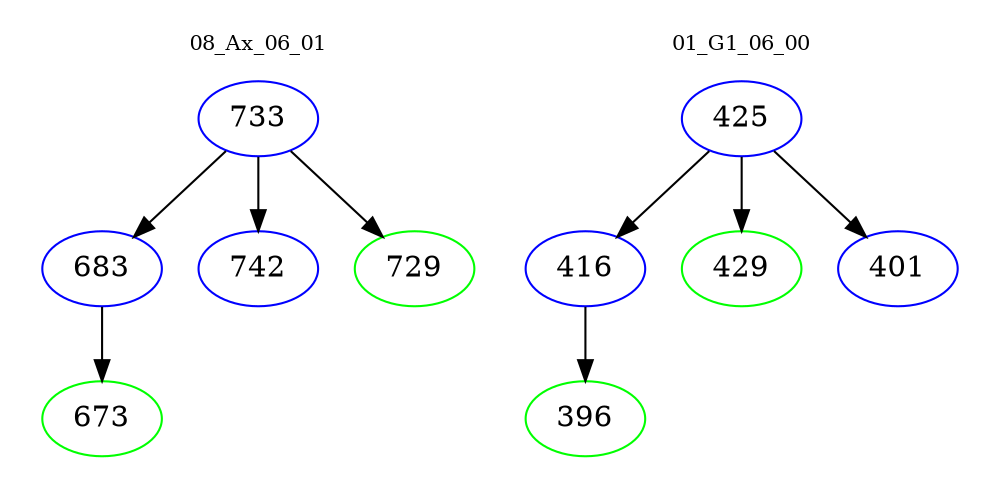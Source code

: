 digraph{
subgraph cluster_0 {
color = white
label = "08_Ax_06_01";
fontsize=10;
T0_733 [label="733", color="blue"]
T0_733 -> T0_683 [color="black"]
T0_683 [label="683", color="blue"]
T0_683 -> T0_673 [color="black"]
T0_673 [label="673", color="green"]
T0_733 -> T0_742 [color="black"]
T0_742 [label="742", color="blue"]
T0_733 -> T0_729 [color="black"]
T0_729 [label="729", color="green"]
}
subgraph cluster_1 {
color = white
label = "01_G1_06_00";
fontsize=10;
T1_425 [label="425", color="blue"]
T1_425 -> T1_416 [color="black"]
T1_416 [label="416", color="blue"]
T1_416 -> T1_396 [color="black"]
T1_396 [label="396", color="green"]
T1_425 -> T1_429 [color="black"]
T1_429 [label="429", color="green"]
T1_425 -> T1_401 [color="black"]
T1_401 [label="401", color="blue"]
}
}

